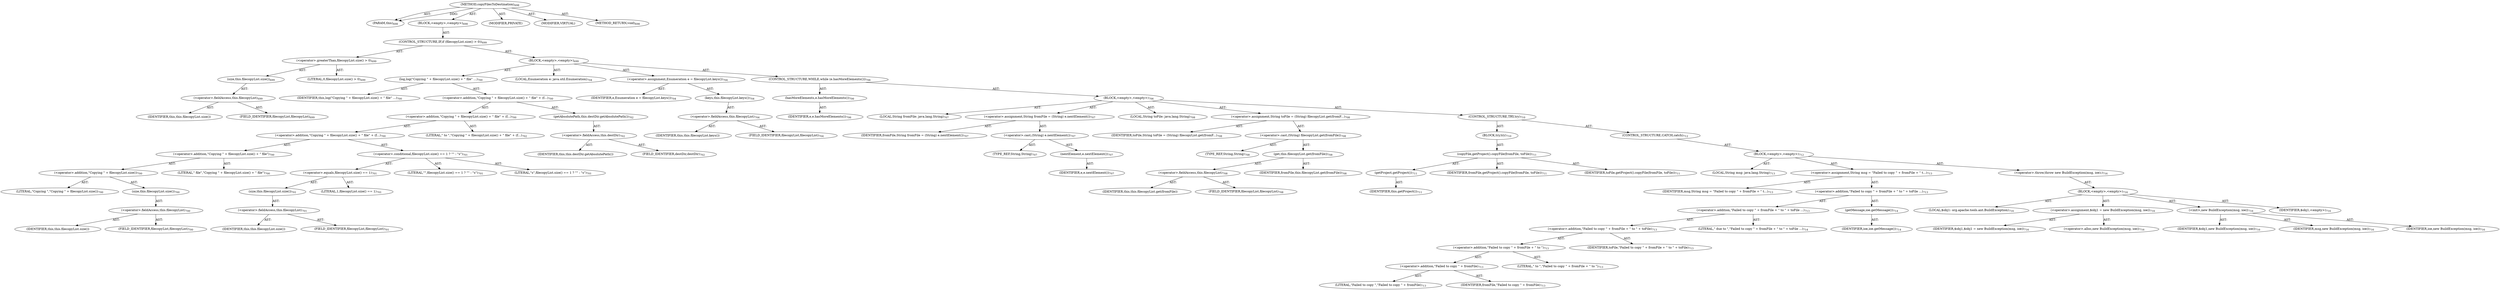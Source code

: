 digraph "copyFilesToDestination" {  
"111669149736" [label = <(METHOD,copyFilesToDestination)<SUB>698</SUB>> ]
"115964117029" [label = <(PARAM,this)<SUB>698</SUB>> ]
"25769803856" [label = <(BLOCK,&lt;empty&gt;,&lt;empty&gt;)<SUB>698</SUB>> ]
"47244640295" [label = <(CONTROL_STRUCTURE,IF,if (filecopyList.size() &gt; 0))<SUB>699</SUB>> ]
"30064771451" [label = <(&lt;operator&gt;.greaterThan,filecopyList.size() &gt; 0)<SUB>699</SUB>> ]
"30064771452" [label = <(size,this.filecopyList.size())<SUB>699</SUB>> ]
"30064771453" [label = <(&lt;operator&gt;.fieldAccess,this.filecopyList)<SUB>699</SUB>> ]
"68719477052" [label = <(IDENTIFIER,this,this.filecopyList.size())> ]
"55834574929" [label = <(FIELD_IDENTIFIER,filecopyList,filecopyList)<SUB>699</SUB>> ]
"90194313295" [label = <(LITERAL,0,filecopyList.size() &gt; 0)<SUB>699</SUB>> ]
"25769803857" [label = <(BLOCK,&lt;empty&gt;,&lt;empty&gt;)<SUB>699</SUB>> ]
"30064771454" [label = <(log,log(&quot;Copying &quot; + filecopyList.size() + &quot; file&quot; ...)<SUB>700</SUB>> ]
"68719476841" [label = <(IDENTIFIER,this,log(&quot;Copying &quot; + filecopyList.size() + &quot; file&quot; ...)<SUB>700</SUB>> ]
"30064771455" [label = <(&lt;operator&gt;.addition,&quot;Copying &quot; + filecopyList.size() + &quot; file&quot; + (f...)<SUB>700</SUB>> ]
"30064771456" [label = <(&lt;operator&gt;.addition,&quot;Copying &quot; + filecopyList.size() + &quot; file&quot; + (f...)<SUB>700</SUB>> ]
"30064771457" [label = <(&lt;operator&gt;.addition,&quot;Copying &quot; + filecopyList.size() + &quot; file&quot; + (f...)<SUB>700</SUB>> ]
"30064771458" [label = <(&lt;operator&gt;.addition,&quot;Copying &quot; + filecopyList.size() + &quot; file&quot;)<SUB>700</SUB>> ]
"30064771459" [label = <(&lt;operator&gt;.addition,&quot;Copying &quot; + filecopyList.size())<SUB>700</SUB>> ]
"90194313296" [label = <(LITERAL,&quot;Copying &quot;,&quot;Copying &quot; + filecopyList.size())<SUB>700</SUB>> ]
"30064771460" [label = <(size,this.filecopyList.size())<SUB>700</SUB>> ]
"30064771461" [label = <(&lt;operator&gt;.fieldAccess,this.filecopyList)<SUB>700</SUB>> ]
"68719477053" [label = <(IDENTIFIER,this,this.filecopyList.size())> ]
"55834574930" [label = <(FIELD_IDENTIFIER,filecopyList,filecopyList)<SUB>700</SUB>> ]
"90194313297" [label = <(LITERAL,&quot; file&quot;,&quot;Copying &quot; + filecopyList.size() + &quot; file&quot;)<SUB>700</SUB>> ]
"30064771462" [label = <(&lt;operator&gt;.conditional,filecopyList.size() == 1 ? &quot;&quot; : &quot;s&quot;)<SUB>701</SUB>> ]
"30064771463" [label = <(&lt;operator&gt;.equals,filecopyList.size() == 1)<SUB>701</SUB>> ]
"30064771464" [label = <(size,this.filecopyList.size())<SUB>701</SUB>> ]
"30064771465" [label = <(&lt;operator&gt;.fieldAccess,this.filecopyList)<SUB>701</SUB>> ]
"68719477054" [label = <(IDENTIFIER,this,this.filecopyList.size())> ]
"55834574931" [label = <(FIELD_IDENTIFIER,filecopyList,filecopyList)<SUB>701</SUB>> ]
"90194313298" [label = <(LITERAL,1,filecopyList.size() == 1)<SUB>701</SUB>> ]
"90194313299" [label = <(LITERAL,&quot;&quot;,filecopyList.size() == 1 ? &quot;&quot; : &quot;s&quot;)<SUB>701</SUB>> ]
"90194313300" [label = <(LITERAL,&quot;s&quot;,filecopyList.size() == 1 ? &quot;&quot; : &quot;s&quot;)<SUB>701</SUB>> ]
"90194313301" [label = <(LITERAL,&quot; to &quot;,&quot;Copying &quot; + filecopyList.size() + &quot; file&quot; + (f...)<SUB>702</SUB>> ]
"30064771466" [label = <(getAbsolutePath,this.destDir.getAbsolutePath())<SUB>702</SUB>> ]
"30064771467" [label = <(&lt;operator&gt;.fieldAccess,this.destDir)<SUB>702</SUB>> ]
"68719477055" [label = <(IDENTIFIER,this,this.destDir.getAbsolutePath())> ]
"55834574932" [label = <(FIELD_IDENTIFIER,destDir,destDir)<SUB>702</SUB>> ]
"94489280523" [label = <(LOCAL,Enumeration e: java.util.Enumeration)<SUB>704</SUB>> ]
"30064771468" [label = <(&lt;operator&gt;.assignment,Enumeration e = filecopyList.keys())<SUB>704</SUB>> ]
"68719477056" [label = <(IDENTIFIER,e,Enumeration e = filecopyList.keys())<SUB>704</SUB>> ]
"30064771469" [label = <(keys,this.filecopyList.keys())<SUB>704</SUB>> ]
"30064771470" [label = <(&lt;operator&gt;.fieldAccess,this.filecopyList)<SUB>704</SUB>> ]
"68719477057" [label = <(IDENTIFIER,this,this.filecopyList.keys())> ]
"55834574933" [label = <(FIELD_IDENTIFIER,filecopyList,filecopyList)<SUB>704</SUB>> ]
"47244640296" [label = <(CONTROL_STRUCTURE,WHILE,while (e.hasMoreElements()))<SUB>706</SUB>> ]
"30064771471" [label = <(hasMoreElements,e.hasMoreElements())<SUB>706</SUB>> ]
"68719477058" [label = <(IDENTIFIER,e,e.hasMoreElements())<SUB>706</SUB>> ]
"25769803858" [label = <(BLOCK,&lt;empty&gt;,&lt;empty&gt;)<SUB>706</SUB>> ]
"94489280524" [label = <(LOCAL,String fromFile: java.lang.String)<SUB>707</SUB>> ]
"30064771472" [label = <(&lt;operator&gt;.assignment,String fromFile = (String) e.nextElement())<SUB>707</SUB>> ]
"68719477059" [label = <(IDENTIFIER,fromFile,String fromFile = (String) e.nextElement())<SUB>707</SUB>> ]
"30064771473" [label = <(&lt;operator&gt;.cast,(String) e.nextElement())<SUB>707</SUB>> ]
"180388626432" [label = <(TYPE_REF,String,String)<SUB>707</SUB>> ]
"30064771474" [label = <(nextElement,e.nextElement())<SUB>707</SUB>> ]
"68719477060" [label = <(IDENTIFIER,e,e.nextElement())<SUB>707</SUB>> ]
"94489280525" [label = <(LOCAL,String toFile: java.lang.String)<SUB>708</SUB>> ]
"30064771475" [label = <(&lt;operator&gt;.assignment,String toFile = (String) filecopyList.get(fromF...)<SUB>708</SUB>> ]
"68719477061" [label = <(IDENTIFIER,toFile,String toFile = (String) filecopyList.get(fromF...)<SUB>708</SUB>> ]
"30064771476" [label = <(&lt;operator&gt;.cast,(String) filecopyList.get(fromFile))<SUB>708</SUB>> ]
"180388626433" [label = <(TYPE_REF,String,String)<SUB>708</SUB>> ]
"30064771477" [label = <(get,this.filecopyList.get(fromFile))<SUB>708</SUB>> ]
"30064771478" [label = <(&lt;operator&gt;.fieldAccess,this.filecopyList)<SUB>708</SUB>> ]
"68719477062" [label = <(IDENTIFIER,this,this.filecopyList.get(fromFile))> ]
"55834574934" [label = <(FIELD_IDENTIFIER,filecopyList,filecopyList)<SUB>708</SUB>> ]
"68719477063" [label = <(IDENTIFIER,fromFile,this.filecopyList.get(fromFile))<SUB>708</SUB>> ]
"47244640297" [label = <(CONTROL_STRUCTURE,TRY,try)<SUB>710</SUB>> ]
"25769803859" [label = <(BLOCK,try,try)<SUB>710</SUB>> ]
"30064771479" [label = <(copyFile,getProject().copyFile(fromFile, toFile))<SUB>711</SUB>> ]
"30064771480" [label = <(getProject,getProject())<SUB>711</SUB>> ]
"68719476842" [label = <(IDENTIFIER,this,getProject())<SUB>711</SUB>> ]
"68719477064" [label = <(IDENTIFIER,fromFile,getProject().copyFile(fromFile, toFile))<SUB>711</SUB>> ]
"68719477065" [label = <(IDENTIFIER,toFile,getProject().copyFile(fromFile, toFile))<SUB>711</SUB>> ]
"47244640298" [label = <(CONTROL_STRUCTURE,CATCH,catch)<SUB>712</SUB>> ]
"25769803860" [label = <(BLOCK,&lt;empty&gt;,&lt;empty&gt;)<SUB>712</SUB>> ]
"94489280526" [label = <(LOCAL,String msg: java.lang.String)<SUB>713</SUB>> ]
"30064771481" [label = <(&lt;operator&gt;.assignment,String msg = &quot;Failed to copy &quot; + fromFile + &quot; t...)<SUB>713</SUB>> ]
"68719477066" [label = <(IDENTIFIER,msg,String msg = &quot;Failed to copy &quot; + fromFile + &quot; t...)<SUB>713</SUB>> ]
"30064771482" [label = <(&lt;operator&gt;.addition,&quot;Failed to copy &quot; + fromFile + &quot; to &quot; + toFile ...)<SUB>713</SUB>> ]
"30064771483" [label = <(&lt;operator&gt;.addition,&quot;Failed to copy &quot; + fromFile + &quot; to &quot; + toFile ...)<SUB>713</SUB>> ]
"30064771484" [label = <(&lt;operator&gt;.addition,&quot;Failed to copy &quot; + fromFile + &quot; to &quot; + toFile)<SUB>713</SUB>> ]
"30064771485" [label = <(&lt;operator&gt;.addition,&quot;Failed to copy &quot; + fromFile + &quot; to &quot;)<SUB>713</SUB>> ]
"30064771486" [label = <(&lt;operator&gt;.addition,&quot;Failed to copy &quot; + fromFile)<SUB>713</SUB>> ]
"90194313302" [label = <(LITERAL,&quot;Failed to copy &quot;,&quot;Failed to copy &quot; + fromFile)<SUB>713</SUB>> ]
"68719477067" [label = <(IDENTIFIER,fromFile,&quot;Failed to copy &quot; + fromFile)<SUB>713</SUB>> ]
"90194313303" [label = <(LITERAL,&quot; to &quot;,&quot;Failed to copy &quot; + fromFile + &quot; to &quot;)<SUB>713</SUB>> ]
"68719477068" [label = <(IDENTIFIER,toFile,&quot;Failed to copy &quot; + fromFile + &quot; to &quot; + toFile)<SUB>713</SUB>> ]
"90194313304" [label = <(LITERAL,&quot; due to &quot;,&quot;Failed to copy &quot; + fromFile + &quot; to &quot; + toFile ...)<SUB>714</SUB>> ]
"30064771487" [label = <(getMessage,ioe.getMessage())<SUB>714</SUB>> ]
"68719477069" [label = <(IDENTIFIER,ioe,ioe.getMessage())<SUB>714</SUB>> ]
"30064771488" [label = <(&lt;operator&gt;.throw,throw new BuildException(msg, ioe);)<SUB>716</SUB>> ]
"25769803861" [label = <(BLOCK,&lt;empty&gt;,&lt;empty&gt;)<SUB>716</SUB>> ]
"94489280527" [label = <(LOCAL,$obj1: org.apache.tools.ant.BuildException)<SUB>716</SUB>> ]
"30064771489" [label = <(&lt;operator&gt;.assignment,$obj1 = new BuildException(msg, ioe))<SUB>716</SUB>> ]
"68719477070" [label = <(IDENTIFIER,$obj1,$obj1 = new BuildException(msg, ioe))<SUB>716</SUB>> ]
"30064771490" [label = <(&lt;operator&gt;.alloc,new BuildException(msg, ioe))<SUB>716</SUB>> ]
"30064771491" [label = <(&lt;init&gt;,new BuildException(msg, ioe))<SUB>716</SUB>> ]
"68719477071" [label = <(IDENTIFIER,$obj1,new BuildException(msg, ioe))<SUB>716</SUB>> ]
"68719477072" [label = <(IDENTIFIER,msg,new BuildException(msg, ioe))<SUB>716</SUB>> ]
"68719477073" [label = <(IDENTIFIER,ioe,new BuildException(msg, ioe))<SUB>716</SUB>> ]
"68719477074" [label = <(IDENTIFIER,$obj1,&lt;empty&gt;)<SUB>716</SUB>> ]
"133143986297" [label = <(MODIFIER,PRIVATE)> ]
"133143986298" [label = <(MODIFIER,VIRTUAL)> ]
"128849018920" [label = <(METHOD_RETURN,void)<SUB>698</SUB>> ]
  "111669149736" -> "115964117029"  [ label = "AST: "] 
  "111669149736" -> "25769803856"  [ label = "AST: "] 
  "111669149736" -> "133143986297"  [ label = "AST: "] 
  "111669149736" -> "133143986298"  [ label = "AST: "] 
  "111669149736" -> "128849018920"  [ label = "AST: "] 
  "25769803856" -> "47244640295"  [ label = "AST: "] 
  "47244640295" -> "30064771451"  [ label = "AST: "] 
  "47244640295" -> "25769803857"  [ label = "AST: "] 
  "30064771451" -> "30064771452"  [ label = "AST: "] 
  "30064771451" -> "90194313295"  [ label = "AST: "] 
  "30064771452" -> "30064771453"  [ label = "AST: "] 
  "30064771453" -> "68719477052"  [ label = "AST: "] 
  "30064771453" -> "55834574929"  [ label = "AST: "] 
  "25769803857" -> "30064771454"  [ label = "AST: "] 
  "25769803857" -> "94489280523"  [ label = "AST: "] 
  "25769803857" -> "30064771468"  [ label = "AST: "] 
  "25769803857" -> "47244640296"  [ label = "AST: "] 
  "30064771454" -> "68719476841"  [ label = "AST: "] 
  "30064771454" -> "30064771455"  [ label = "AST: "] 
  "30064771455" -> "30064771456"  [ label = "AST: "] 
  "30064771455" -> "30064771466"  [ label = "AST: "] 
  "30064771456" -> "30064771457"  [ label = "AST: "] 
  "30064771456" -> "90194313301"  [ label = "AST: "] 
  "30064771457" -> "30064771458"  [ label = "AST: "] 
  "30064771457" -> "30064771462"  [ label = "AST: "] 
  "30064771458" -> "30064771459"  [ label = "AST: "] 
  "30064771458" -> "90194313297"  [ label = "AST: "] 
  "30064771459" -> "90194313296"  [ label = "AST: "] 
  "30064771459" -> "30064771460"  [ label = "AST: "] 
  "30064771460" -> "30064771461"  [ label = "AST: "] 
  "30064771461" -> "68719477053"  [ label = "AST: "] 
  "30064771461" -> "55834574930"  [ label = "AST: "] 
  "30064771462" -> "30064771463"  [ label = "AST: "] 
  "30064771462" -> "90194313299"  [ label = "AST: "] 
  "30064771462" -> "90194313300"  [ label = "AST: "] 
  "30064771463" -> "30064771464"  [ label = "AST: "] 
  "30064771463" -> "90194313298"  [ label = "AST: "] 
  "30064771464" -> "30064771465"  [ label = "AST: "] 
  "30064771465" -> "68719477054"  [ label = "AST: "] 
  "30064771465" -> "55834574931"  [ label = "AST: "] 
  "30064771466" -> "30064771467"  [ label = "AST: "] 
  "30064771467" -> "68719477055"  [ label = "AST: "] 
  "30064771467" -> "55834574932"  [ label = "AST: "] 
  "30064771468" -> "68719477056"  [ label = "AST: "] 
  "30064771468" -> "30064771469"  [ label = "AST: "] 
  "30064771469" -> "30064771470"  [ label = "AST: "] 
  "30064771470" -> "68719477057"  [ label = "AST: "] 
  "30064771470" -> "55834574933"  [ label = "AST: "] 
  "47244640296" -> "30064771471"  [ label = "AST: "] 
  "47244640296" -> "25769803858"  [ label = "AST: "] 
  "30064771471" -> "68719477058"  [ label = "AST: "] 
  "25769803858" -> "94489280524"  [ label = "AST: "] 
  "25769803858" -> "30064771472"  [ label = "AST: "] 
  "25769803858" -> "94489280525"  [ label = "AST: "] 
  "25769803858" -> "30064771475"  [ label = "AST: "] 
  "25769803858" -> "47244640297"  [ label = "AST: "] 
  "30064771472" -> "68719477059"  [ label = "AST: "] 
  "30064771472" -> "30064771473"  [ label = "AST: "] 
  "30064771473" -> "180388626432"  [ label = "AST: "] 
  "30064771473" -> "30064771474"  [ label = "AST: "] 
  "30064771474" -> "68719477060"  [ label = "AST: "] 
  "30064771475" -> "68719477061"  [ label = "AST: "] 
  "30064771475" -> "30064771476"  [ label = "AST: "] 
  "30064771476" -> "180388626433"  [ label = "AST: "] 
  "30064771476" -> "30064771477"  [ label = "AST: "] 
  "30064771477" -> "30064771478"  [ label = "AST: "] 
  "30064771477" -> "68719477063"  [ label = "AST: "] 
  "30064771478" -> "68719477062"  [ label = "AST: "] 
  "30064771478" -> "55834574934"  [ label = "AST: "] 
  "47244640297" -> "25769803859"  [ label = "AST: "] 
  "47244640297" -> "47244640298"  [ label = "AST: "] 
  "25769803859" -> "30064771479"  [ label = "AST: "] 
  "30064771479" -> "30064771480"  [ label = "AST: "] 
  "30064771479" -> "68719477064"  [ label = "AST: "] 
  "30064771479" -> "68719477065"  [ label = "AST: "] 
  "30064771480" -> "68719476842"  [ label = "AST: "] 
  "47244640298" -> "25769803860"  [ label = "AST: "] 
  "25769803860" -> "94489280526"  [ label = "AST: "] 
  "25769803860" -> "30064771481"  [ label = "AST: "] 
  "25769803860" -> "30064771488"  [ label = "AST: "] 
  "30064771481" -> "68719477066"  [ label = "AST: "] 
  "30064771481" -> "30064771482"  [ label = "AST: "] 
  "30064771482" -> "30064771483"  [ label = "AST: "] 
  "30064771482" -> "30064771487"  [ label = "AST: "] 
  "30064771483" -> "30064771484"  [ label = "AST: "] 
  "30064771483" -> "90194313304"  [ label = "AST: "] 
  "30064771484" -> "30064771485"  [ label = "AST: "] 
  "30064771484" -> "68719477068"  [ label = "AST: "] 
  "30064771485" -> "30064771486"  [ label = "AST: "] 
  "30064771485" -> "90194313303"  [ label = "AST: "] 
  "30064771486" -> "90194313302"  [ label = "AST: "] 
  "30064771486" -> "68719477067"  [ label = "AST: "] 
  "30064771487" -> "68719477069"  [ label = "AST: "] 
  "30064771488" -> "25769803861"  [ label = "AST: "] 
  "25769803861" -> "94489280527"  [ label = "AST: "] 
  "25769803861" -> "30064771489"  [ label = "AST: "] 
  "25769803861" -> "30064771491"  [ label = "AST: "] 
  "25769803861" -> "68719477074"  [ label = "AST: "] 
  "30064771489" -> "68719477070"  [ label = "AST: "] 
  "30064771489" -> "30064771490"  [ label = "AST: "] 
  "30064771491" -> "68719477071"  [ label = "AST: "] 
  "30064771491" -> "68719477072"  [ label = "AST: "] 
  "30064771491" -> "68719477073"  [ label = "AST: "] 
  "111669149736" -> "115964117029"  [ label = "DDG: "] 
}
